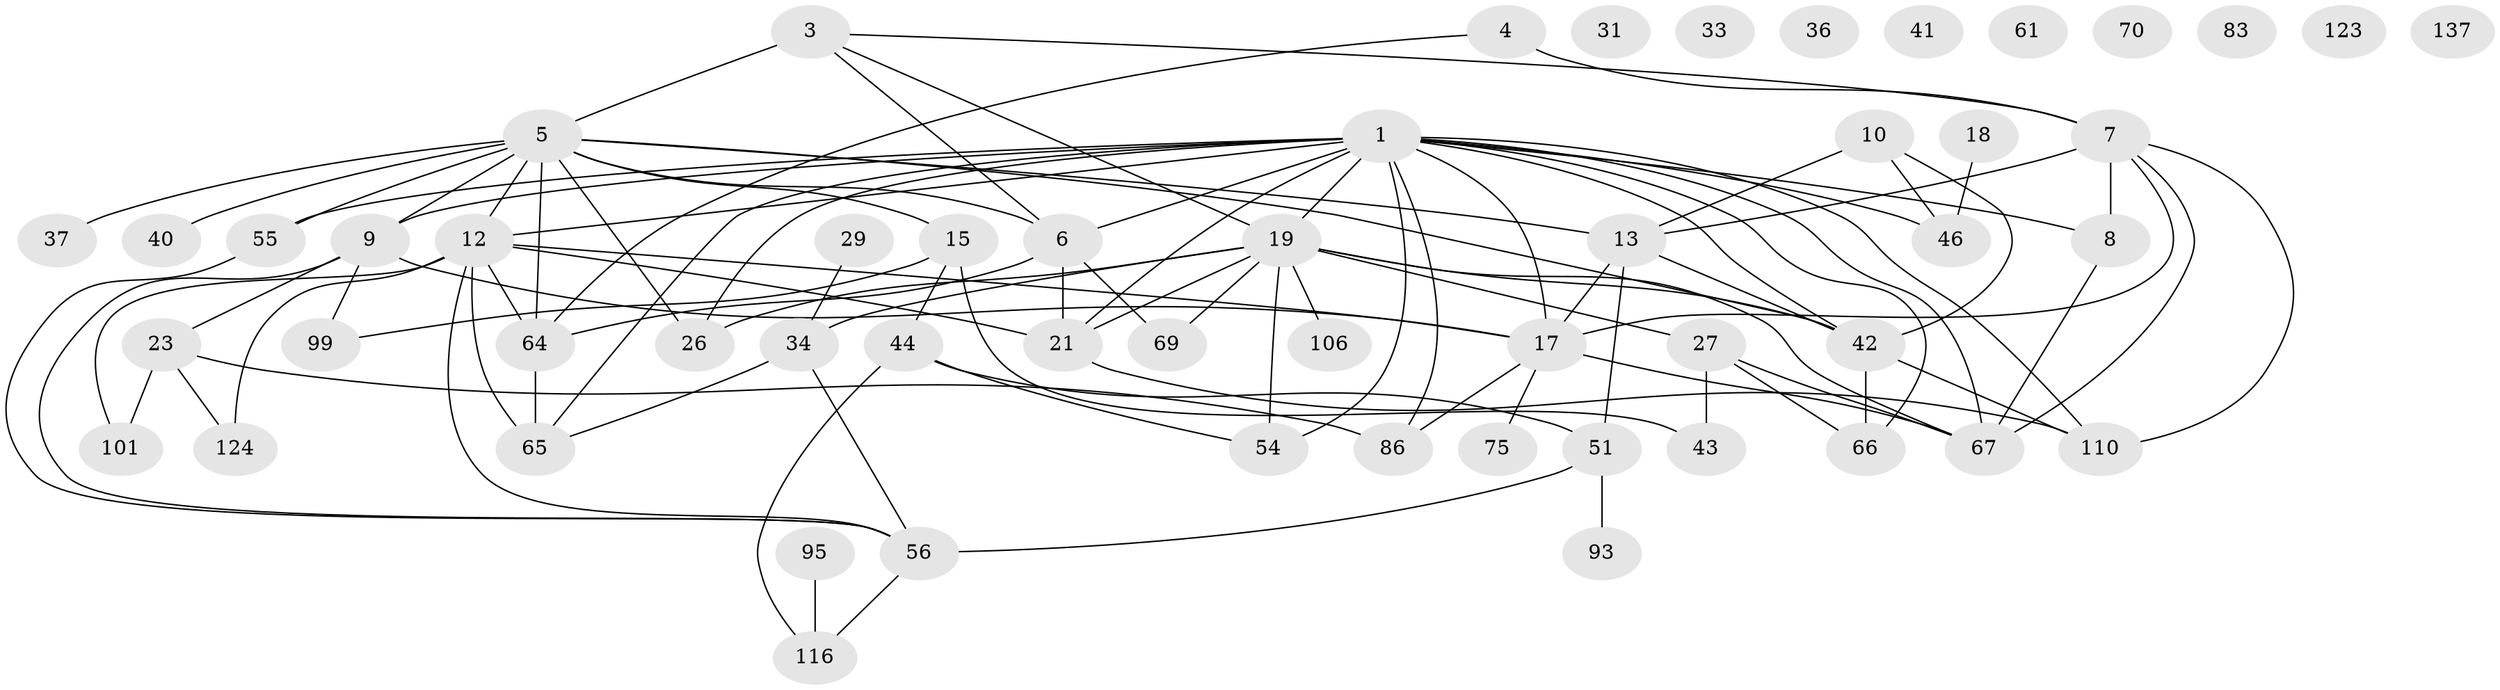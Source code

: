 // original degree distribution, {4: 0.17266187050359713, 3: 0.22302158273381295, 2: 0.2302158273381295, 5: 0.1223021582733813, 1: 0.14388489208633093, 0: 0.06474820143884892, 7: 0.014388489208633094, 6: 0.02877697841726619}
// Generated by graph-tools (version 1.1) at 2025/16/03/04/25 18:16:30]
// undirected, 55 vertices, 97 edges
graph export_dot {
graph [start="1"]
  node [color=gray90,style=filled];
  1 [super="+39+28+2"];
  3 [super="+38"];
  4;
  5 [super="+76+104+16+50+14"];
  6 [super="+11"];
  7 [super="+84+120+53"];
  8 [super="+126+25"];
  9 [super="+78"];
  10 [super="+22"];
  12 [super="+52+48+32+30+92"];
  13 [super="+107"];
  15 [super="+90"];
  17 [super="+60+59"];
  18;
  19 [super="+24+88"];
  21 [super="+71+139"];
  23 [super="+77"];
  26 [super="+49+74"];
  27 [super="+35"];
  29;
  31;
  33;
  34 [super="+96+117"];
  36;
  37;
  40;
  41;
  42 [super="+122+57+47"];
  43 [super="+45"];
  44;
  46 [super="+68"];
  51 [super="+82"];
  54 [super="+98"];
  55;
  56 [super="+97"];
  61;
  64 [super="+80"];
  65 [super="+85"];
  66;
  67 [super="+105+115"];
  69;
  70;
  75 [super="+108"];
  83;
  86 [super="+132"];
  93 [super="+114"];
  95;
  99 [super="+118"];
  101;
  106;
  110 [super="+113"];
  116 [super="+136"];
  123;
  124;
  137;
  1 -- 6;
  1 -- 86;
  1 -- 26;
  1 -- 46;
  1 -- 54 [weight=2];
  1 -- 21 [weight=4];
  1 -- 19;
  1 -- 17 [weight=2];
  1 -- 42 [weight=2];
  1 -- 67;
  1 -- 55;
  1 -- 8;
  1 -- 12;
  1 -- 65;
  1 -- 66;
  1 -- 9;
  1 -- 110;
  3 -- 5;
  3 -- 6;
  3 -- 7;
  3 -- 19;
  4 -- 64;
  4 -- 7;
  5 -- 40;
  5 -- 6;
  5 -- 37;
  5 -- 55;
  5 -- 26;
  5 -- 64;
  5 -- 9;
  5 -- 13;
  5 -- 42;
  5 -- 12 [weight=2];
  5 -- 15;
  6 -- 69;
  6 -- 64 [weight=2];
  6 -- 21 [weight=2];
  7 -- 110;
  7 -- 13;
  7 -- 17;
  7 -- 67;
  7 -- 8;
  8 -- 67;
  9 -- 23;
  9 -- 17;
  9 -- 56;
  9 -- 99;
  10 -- 46;
  10 -- 13;
  10 -- 42;
  12 -- 124;
  12 -- 65 [weight=2];
  12 -- 21;
  12 -- 56;
  12 -- 17 [weight=3];
  12 -- 64;
  12 -- 101;
  13 -- 51;
  13 -- 42;
  13 -- 17;
  15 -- 99;
  15 -- 43;
  15 -- 44;
  17 -- 67;
  17 -- 86;
  17 -- 75;
  18 -- 46;
  19 -- 34;
  19 -- 69;
  19 -- 106;
  19 -- 21;
  19 -- 54;
  19 -- 26;
  19 -- 27;
  19 -- 67;
  19 -- 42 [weight=2];
  21 -- 110;
  23 -- 101;
  23 -- 86;
  23 -- 124;
  27 -- 67;
  27 -- 43;
  27 -- 66;
  29 -- 34;
  34 -- 56 [weight=2];
  34 -- 65;
  42 -- 66;
  42 -- 110;
  44 -- 116;
  44 -- 51;
  44 -- 54;
  51 -- 93;
  51 -- 56;
  55 -- 56;
  56 -- 116;
  64 -- 65;
  95 -- 116;
}
